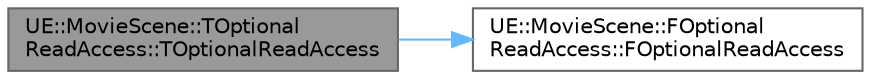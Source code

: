 digraph "UE::MovieScene::TOptionalReadAccess::TOptionalReadAccess"
{
 // INTERACTIVE_SVG=YES
 // LATEX_PDF_SIZE
  bgcolor="transparent";
  edge [fontname=Helvetica,fontsize=10,labelfontname=Helvetica,labelfontsize=10];
  node [fontname=Helvetica,fontsize=10,shape=box,height=0.2,width=0.4];
  rankdir="LR";
  Node1 [id="Node000001",label="UE::MovieScene::TOptional\lReadAccess::TOptionalReadAccess",height=0.2,width=0.4,color="gray40", fillcolor="grey60", style="filled", fontcolor="black",tooltip=" "];
  Node1 -> Node2 [id="edge1_Node000001_Node000002",color="steelblue1",style="solid",tooltip=" "];
  Node2 [id="Node000002",label="UE::MovieScene::FOptional\lReadAccess::FOptionalReadAccess",height=0.2,width=0.4,color="grey40", fillcolor="white", style="filled",URL="$d3/d20/structUE_1_1MovieScene_1_1FOptionalReadAccess.html#a1fb3326e77af51d60fda5479fe0292c8",tooltip=" "];
}
